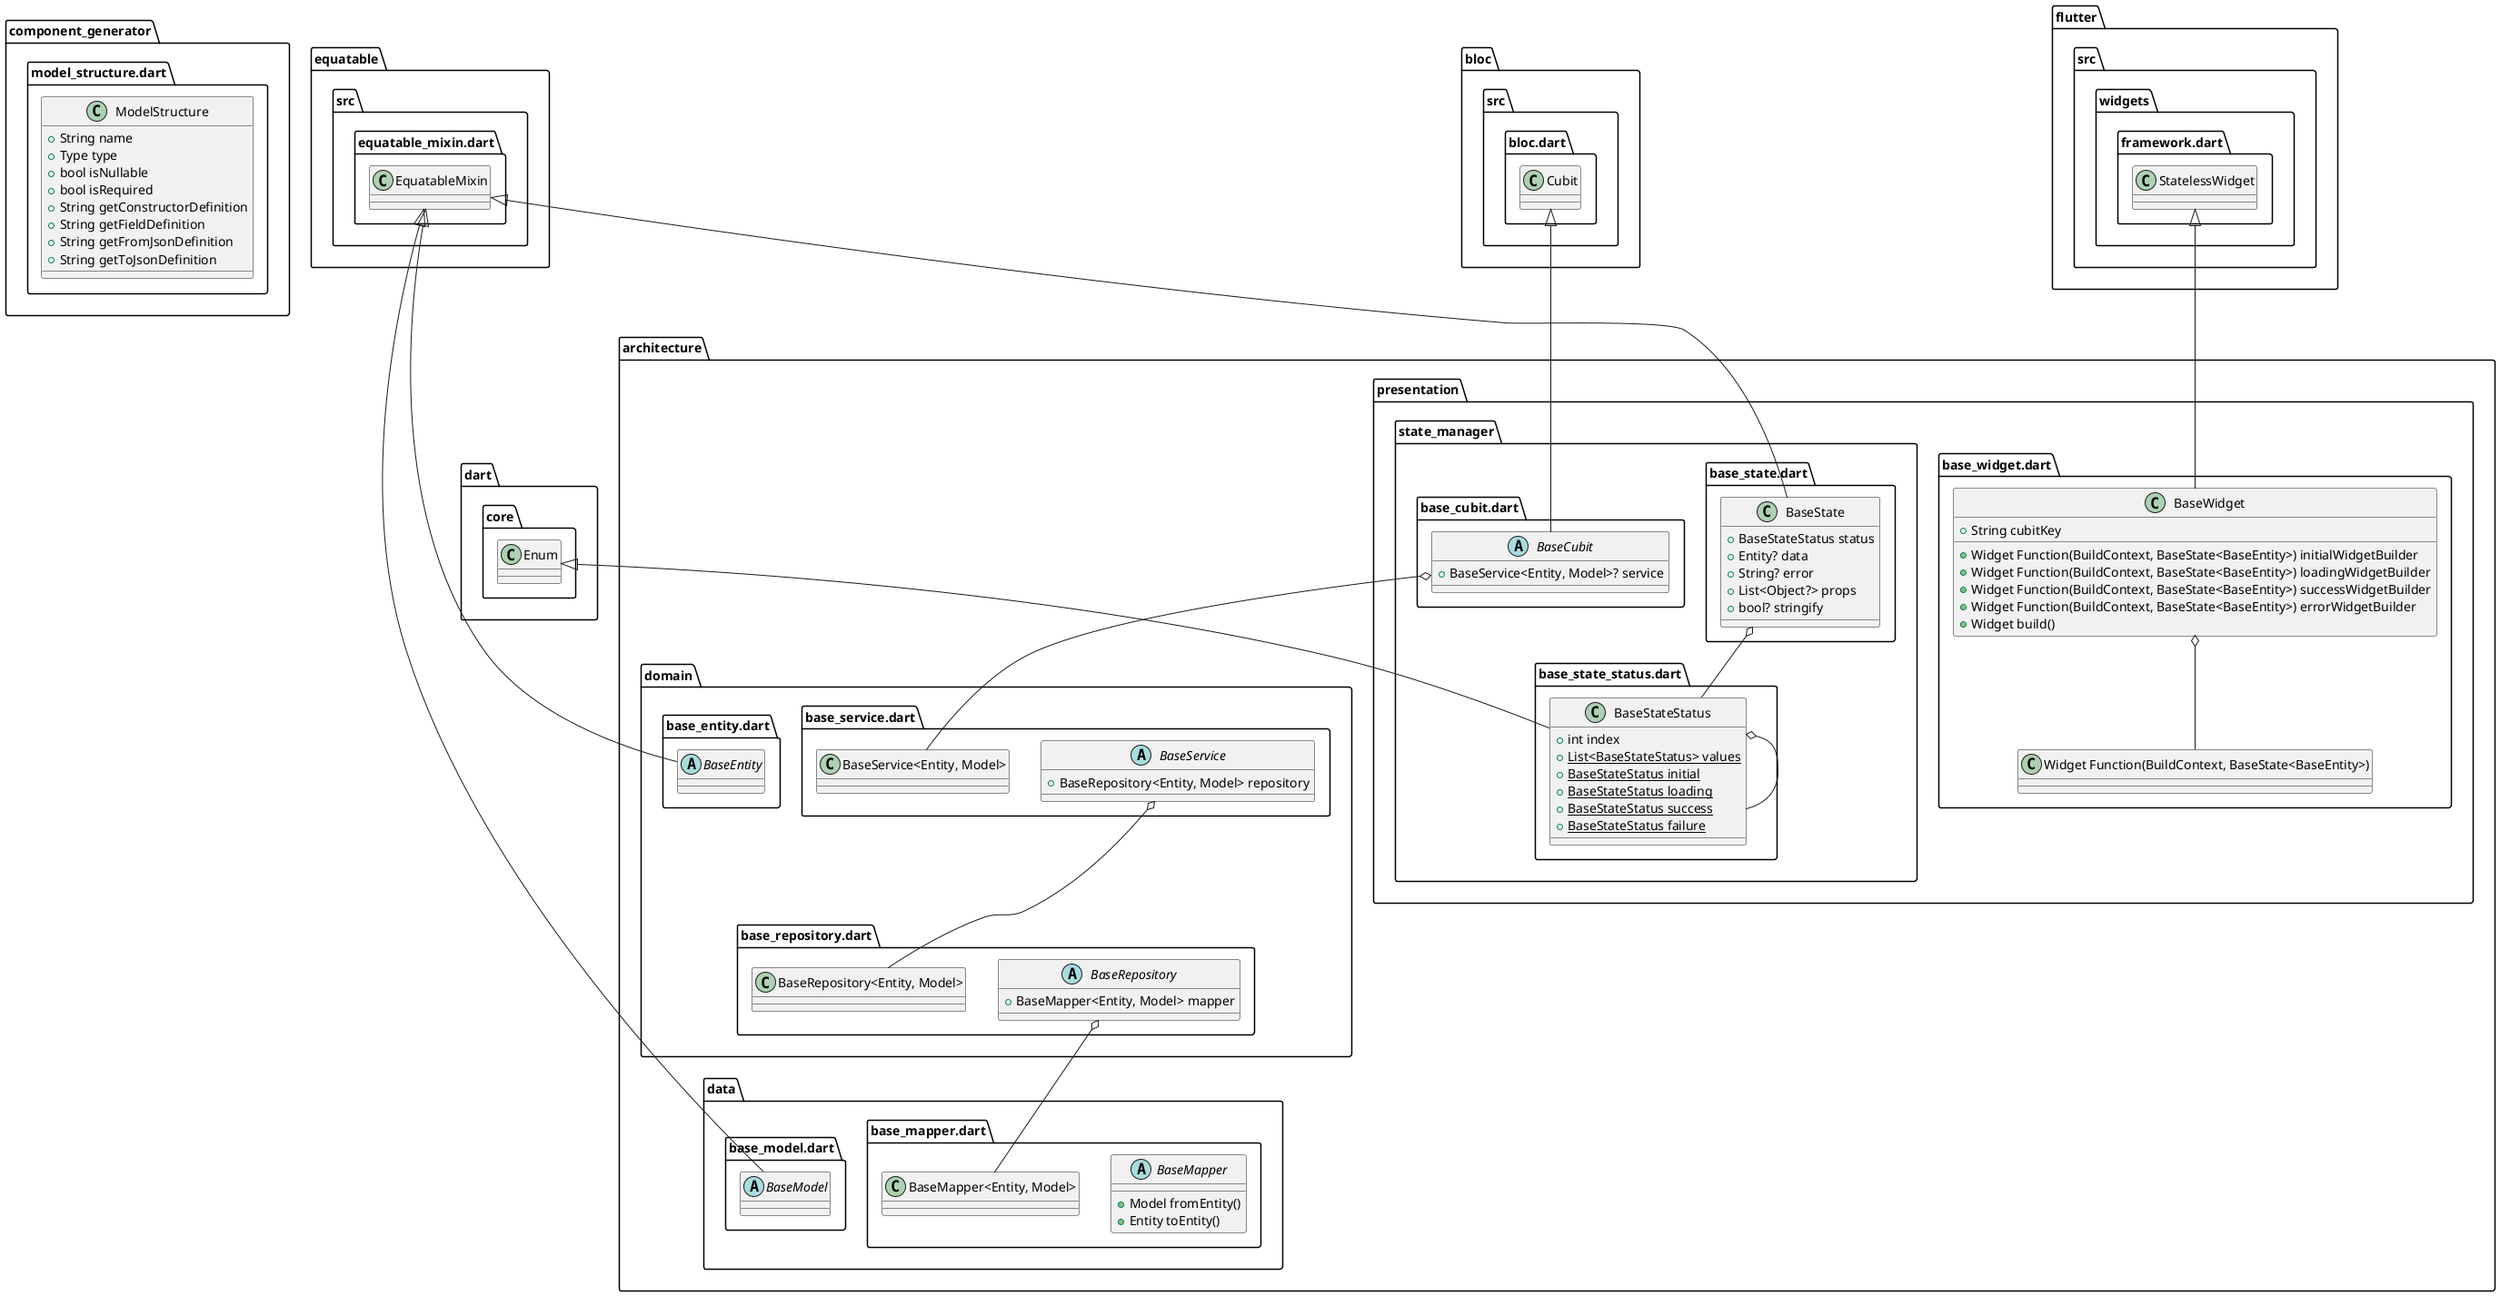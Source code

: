 @startuml
set namespaceSeparator ::

class "component_generator::model_structure.dart::ModelStructure" {
  +String name
  +Type type
  +bool isNullable
  +bool isRequired
  +String getConstructorDefinition
  +String getFieldDefinition
  +String getFromJsonDefinition
  +String getToJsonDefinition
}

abstract class "architecture::data::base_mapper.dart::BaseMapper" {
  +Model fromEntity()
  +Entity toEntity()
}

abstract class "architecture::data::base_model.dart::BaseModel" {
}

"equatable::src::equatable_mixin.dart::EquatableMixin" <|-- "architecture::data::base_model.dart::BaseModel"

abstract class "architecture::domain::base_repository.dart::BaseRepository" {
  +BaseMapper<Entity, Model> mapper
}

"architecture::domain::base_repository.dart::BaseRepository" o-- "architecture::data::base_mapper.dart::BaseMapper<Entity, Model>"

abstract class "architecture::domain::base_service.dart::BaseService" {
  +BaseRepository<Entity, Model> repository
}

"architecture::domain::base_service.dart::BaseService" o-- "architecture::domain::base_repository.dart::BaseRepository<Entity, Model>"

abstract class "architecture::domain::base_entity.dart::BaseEntity" {
}

"equatable::src::equatable_mixin.dart::EquatableMixin" <|-- "architecture::domain::base_entity.dart::BaseEntity"

class "architecture::presentation::state_manager::base_state_status.dart::BaseStateStatus" {
  +int index
  {static} +List<BaseStateStatus> values
  {static} +BaseStateStatus initial
  {static} +BaseStateStatus loading
  {static} +BaseStateStatus success
  {static} +BaseStateStatus failure
}

"architecture::presentation::state_manager::base_state_status.dart::BaseStateStatus" o-- "architecture::presentation::state_manager::base_state_status.dart::BaseStateStatus"
"dart::core::Enum" <|-- "architecture::presentation::state_manager::base_state_status.dart::BaseStateStatus"

class "architecture::presentation::state_manager::base_state.dart::BaseState" {
  +BaseStateStatus status
  +Entity? data
  +String? error
  +List<Object?> props
  +bool? stringify
}

"architecture::presentation::state_manager::base_state.dart::BaseState" o-- "architecture::presentation::state_manager::base_state_status.dart::BaseStateStatus"
"equatable::src::equatable_mixin.dart::EquatableMixin" <|-- "architecture::presentation::state_manager::base_state.dart::BaseState"

abstract class "architecture::presentation::state_manager::base_cubit.dart::BaseCubit" {
  +BaseService<Entity, Model>? service
}

"architecture::presentation::state_manager::base_cubit.dart::BaseCubit" o-- "architecture::domain::base_service.dart::BaseService<Entity, Model>"
"bloc::src::bloc.dart::Cubit" <|-- "architecture::presentation::state_manager::base_cubit.dart::BaseCubit"

class "architecture::presentation::base_widget.dart::BaseWidget" {
  +String cubitKey
  +Widget Function(BuildContext, BaseState<BaseEntity>) initialWidgetBuilder
  +Widget Function(BuildContext, BaseState<BaseEntity>) loadingWidgetBuilder
  +Widget Function(BuildContext, BaseState<BaseEntity>) successWidgetBuilder
  +Widget Function(BuildContext, BaseState<BaseEntity>) errorWidgetBuilder
  +Widget build()
}

"architecture::presentation::base_widget.dart::BaseWidget" o-- "architecture::presentation::base_widget.dart::Widget Function(BuildContext, BaseState<BaseEntity>)"
"flutter::src::widgets::framework.dart::StatelessWidget" <|-- "architecture::presentation::base_widget.dart::BaseWidget"

@enduml
